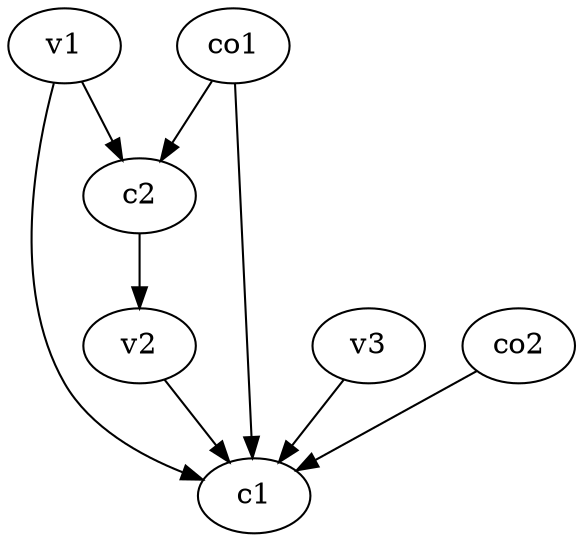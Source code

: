 strict digraph  {
c1;
c2;
v1;
v2;
v3;
co1;
co2;
c2 -> v2  [weight=1];
v1 -> c2  [weight=1];
v1 -> c1  [weight=1];
v2 -> c1  [weight=1];
v3 -> c1  [weight=1];
co1 -> c1  [weight=1];
co1 -> c2  [weight=1];
co2 -> c1  [weight=1];
}
